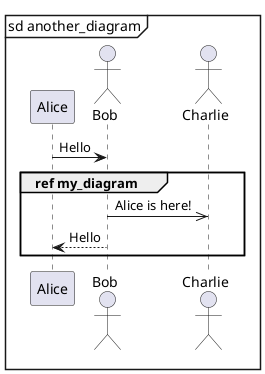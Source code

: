 @startuml
mainframe sd another_diagram
participant Alice
actor Bob

Alice -> Bob : Hello

group ref my_diagram
participant Alice
actor Bob
actor Charlie

Bob ->> Charlie : Alice is here!
Bob --> Alice : Hello
end
@enduml
